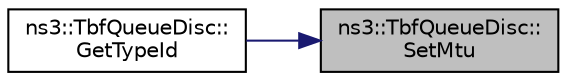 digraph "ns3::TbfQueueDisc::SetMtu"
{
 // LATEX_PDF_SIZE
  edge [fontname="Helvetica",fontsize="10",labelfontname="Helvetica",labelfontsize="10"];
  node [fontname="Helvetica",fontsize="10",shape=record];
  rankdir="RL";
  Node1 [label="ns3::TbfQueueDisc::\lSetMtu",height=0.2,width=0.4,color="black", fillcolor="grey75", style="filled", fontcolor="black",tooltip="Set the size of the second bucket in bytes."];
  Node1 -> Node2 [dir="back",color="midnightblue",fontsize="10",style="solid",fontname="Helvetica"];
  Node2 [label="ns3::TbfQueueDisc::\lGetTypeId",height=0.2,width=0.4,color="black", fillcolor="white", style="filled",URL="$classns3_1_1_tbf_queue_disc.html#aa092b8643330c046b3a4f481f9c286b4",tooltip="Get the type ID."];
}
